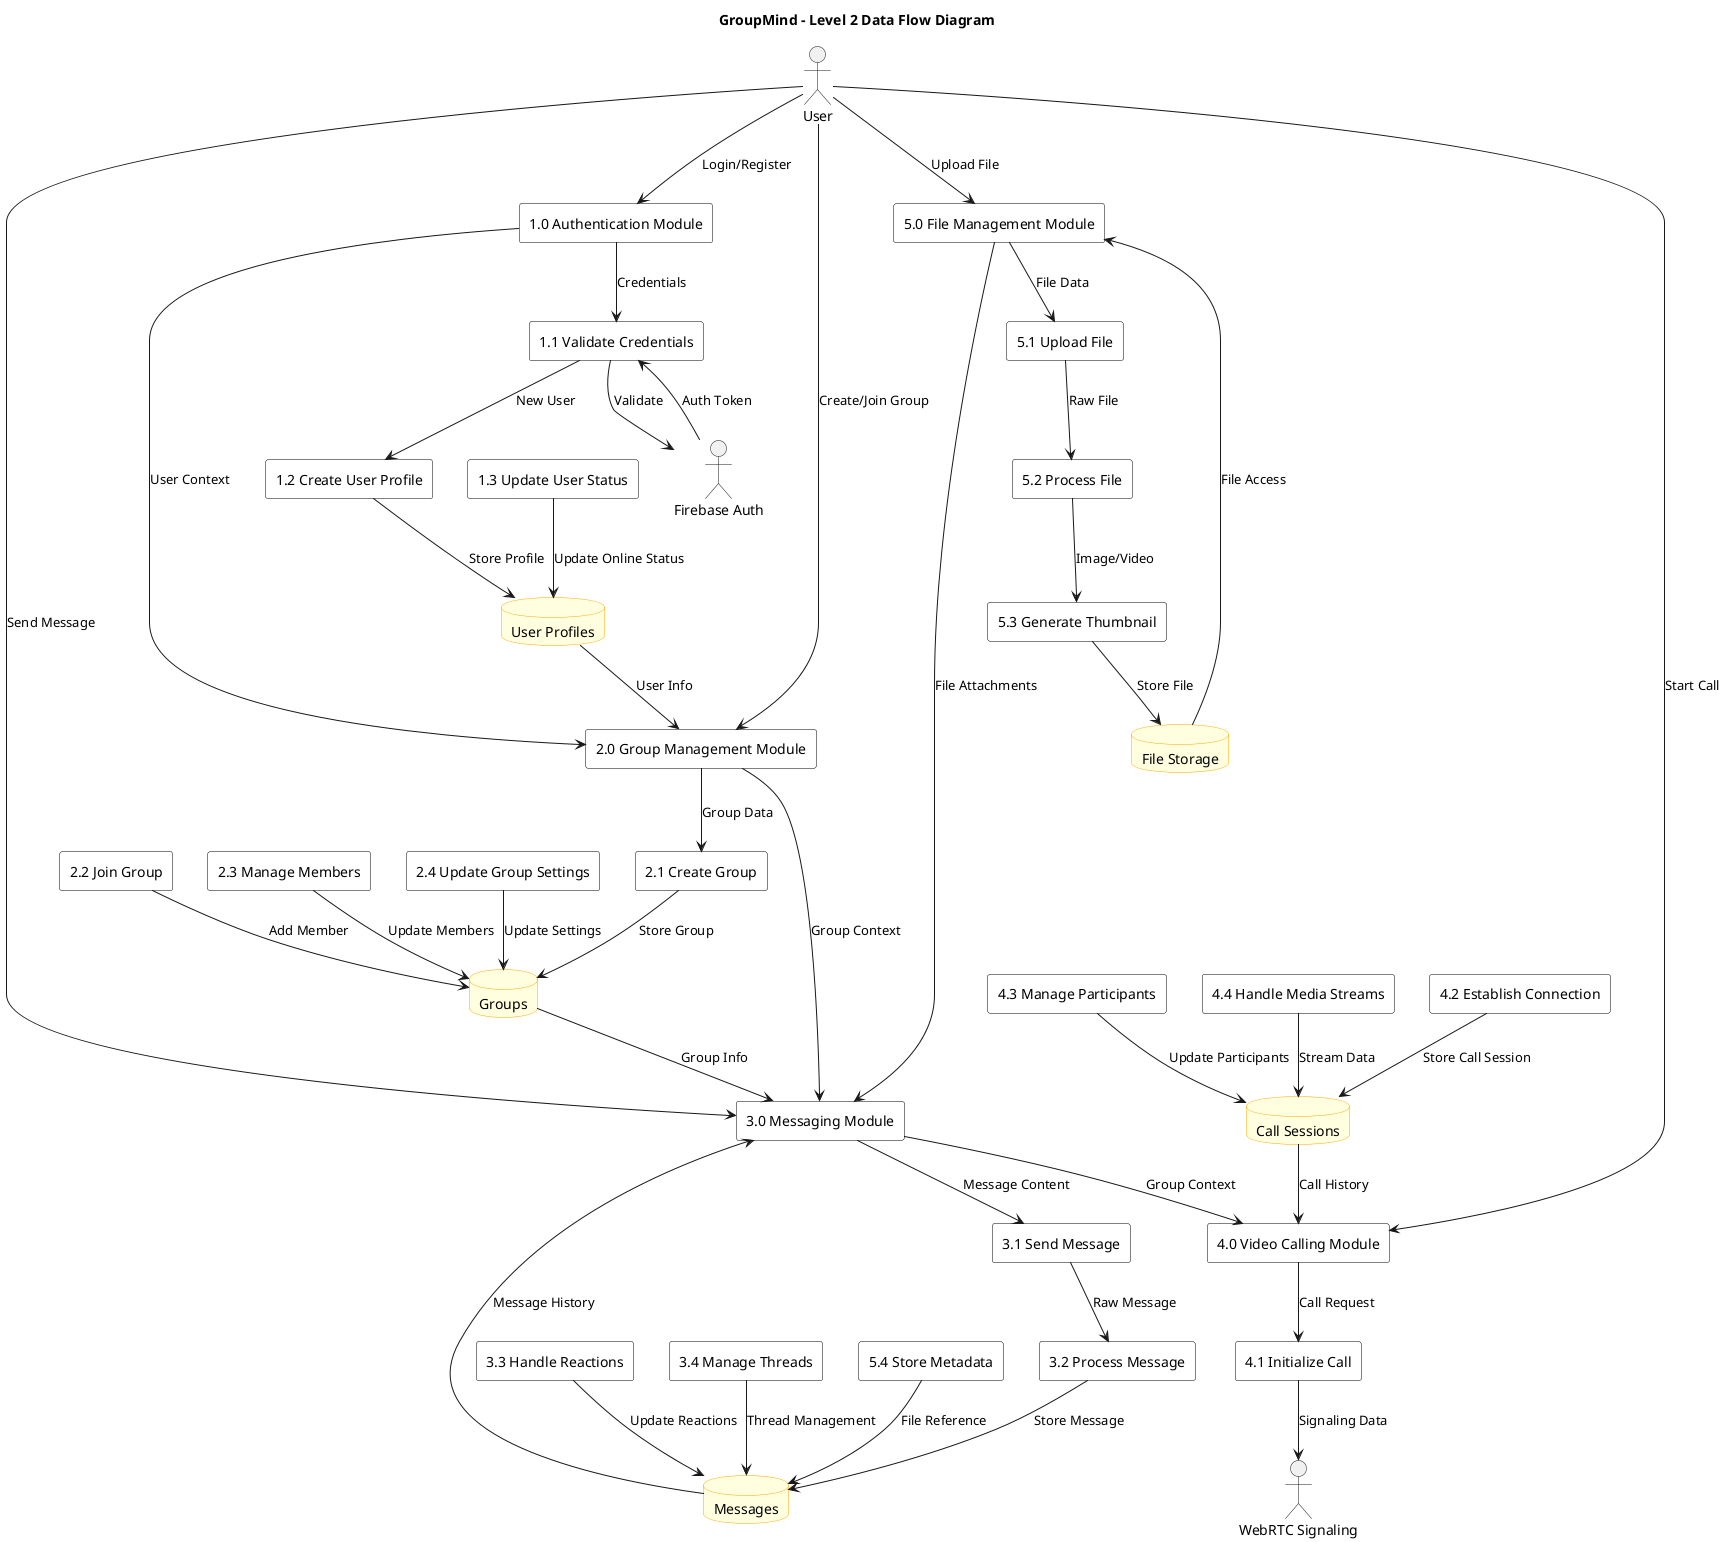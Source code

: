 @startuml Level 2 DFD
title GroupMind - Level 2 Data Flow Diagram

skinparam rectangle {
  BackgroundColor White
  BorderColor Black
}

skinparam database {
  BackgroundColor LightYellow
  BorderColor Orange
}

' External Entities
actor "User" as User
actor "Firebase Auth" as FirebaseAuth
actor "WebRTC Signaling" as WebRTCSignaling

' Main Processes (Level 1)
rectangle "1.0 Authentication Module" as AuthModule
rectangle "2.0 Group Management Module" as GroupModule
rectangle "3.0 Messaging Module" as MessagingModule
rectangle "4.0 Video Calling Module" as VideoModule
rectangle "5.0 File Management Module" as FileModule

' Sub-processes (Level 2)
rectangle "1.1 Validate Credentials" as ValidateCreds
rectangle "1.2 Create User Profile" as CreateProfile
rectangle "1.3 Update User Status" as UpdateStatus

rectangle "2.1 Create Group" as CreateGroup
rectangle "2.2 Join Group" as JoinGroup
rectangle "2.3 Manage Members" as ManageMembers
rectangle "2.4 Update Group Settings" as UpdateGroupSettings

rectangle "3.1 Send Message" as SendMessage
rectangle "3.2 Process Message" as ProcessMessage
rectangle "3.3 Handle Reactions" as HandleReactions
rectangle "3.4 Manage Threads" as ManageThreads

rectangle "4.1 Initialize Call" as InitCall
rectangle "4.2 Establish Connection" as EstablishConnection
rectangle "4.3 Manage Participants" as ManageParticipants
rectangle "4.4 Handle Media Streams" as HandleMedia

rectangle "5.1 Upload File" as UploadFile
rectangle "5.2 Process File" as ProcessFile
rectangle "5.3 Generate Thumbnail" as GenerateThumbnail
rectangle "5.4 Store Metadata" as StoreMetadata

' Data Stores
database "User Profiles" as UserDB
database "Groups" as GroupDB
database "Messages" as MessageDB
database "File Storage" as FileStorage
database "Call Sessions" as CallDB

' Flows - Authentication
User --> AuthModule : Login/Register
AuthModule --> ValidateCreds : Credentials
ValidateCreds --> FirebaseAuth : Validate
FirebaseAuth --> ValidateCreds : Auth Token
ValidateCreds --> CreateProfile : New User
CreateProfile --> UserDB : Store Profile
UpdateStatus --> UserDB : Update Online Status

' Flows - Group Management
User --> GroupModule : Create/Join Group
GroupModule --> CreateGroup : Group Data
CreateGroup --> GroupDB : Store Group
JoinGroup --> GroupDB : Add Member
ManageMembers --> GroupDB : Update Members
UpdateGroupSettings --> GroupDB : Update Settings

' Flows - Messaging
User --> MessagingModule : Send Message
MessagingModule --> SendMessage : Message Content
SendMessage --> ProcessMessage : Raw Message
ProcessMessage --> MessageDB : Store Message
HandleReactions --> MessageDB : Update Reactions
ManageThreads --> MessageDB : Thread Management

' Flows - Video Calling
User --> VideoModule : Start Call
VideoModule --> InitCall : Call Request
InitCall --> WebRTCSignaling : Signaling Data
EstablishConnection --> CallDB : Store Call Session
ManageParticipants --> CallDB : Update Participants
HandleMedia --> CallDB : Stream Data

' Flows - File Management
User --> FileModule : Upload File
FileModule --> UploadFile : File Data
UploadFile --> ProcessFile : Raw File
ProcessFile --> GenerateThumbnail : Image/Video
GenerateThumbnail --> FileStorage : Store File
StoreMetadata --> MessageDB : File Reference

' Internal Flows
AuthModule --> GroupModule : User Context
GroupModule --> MessagingModule : Group Context
MessagingModule --> VideoModule : Group Context
FileModule --> MessagingModule : File Attachments

' Data Retrieval Flows
UserDB --> GroupModule : User Info
GroupDB --> MessagingModule : Group Info
MessageDB --> MessagingModule : Message History
CallDB --> VideoModule : Call History
FileStorage --> FileModule : File Access

@enduml 